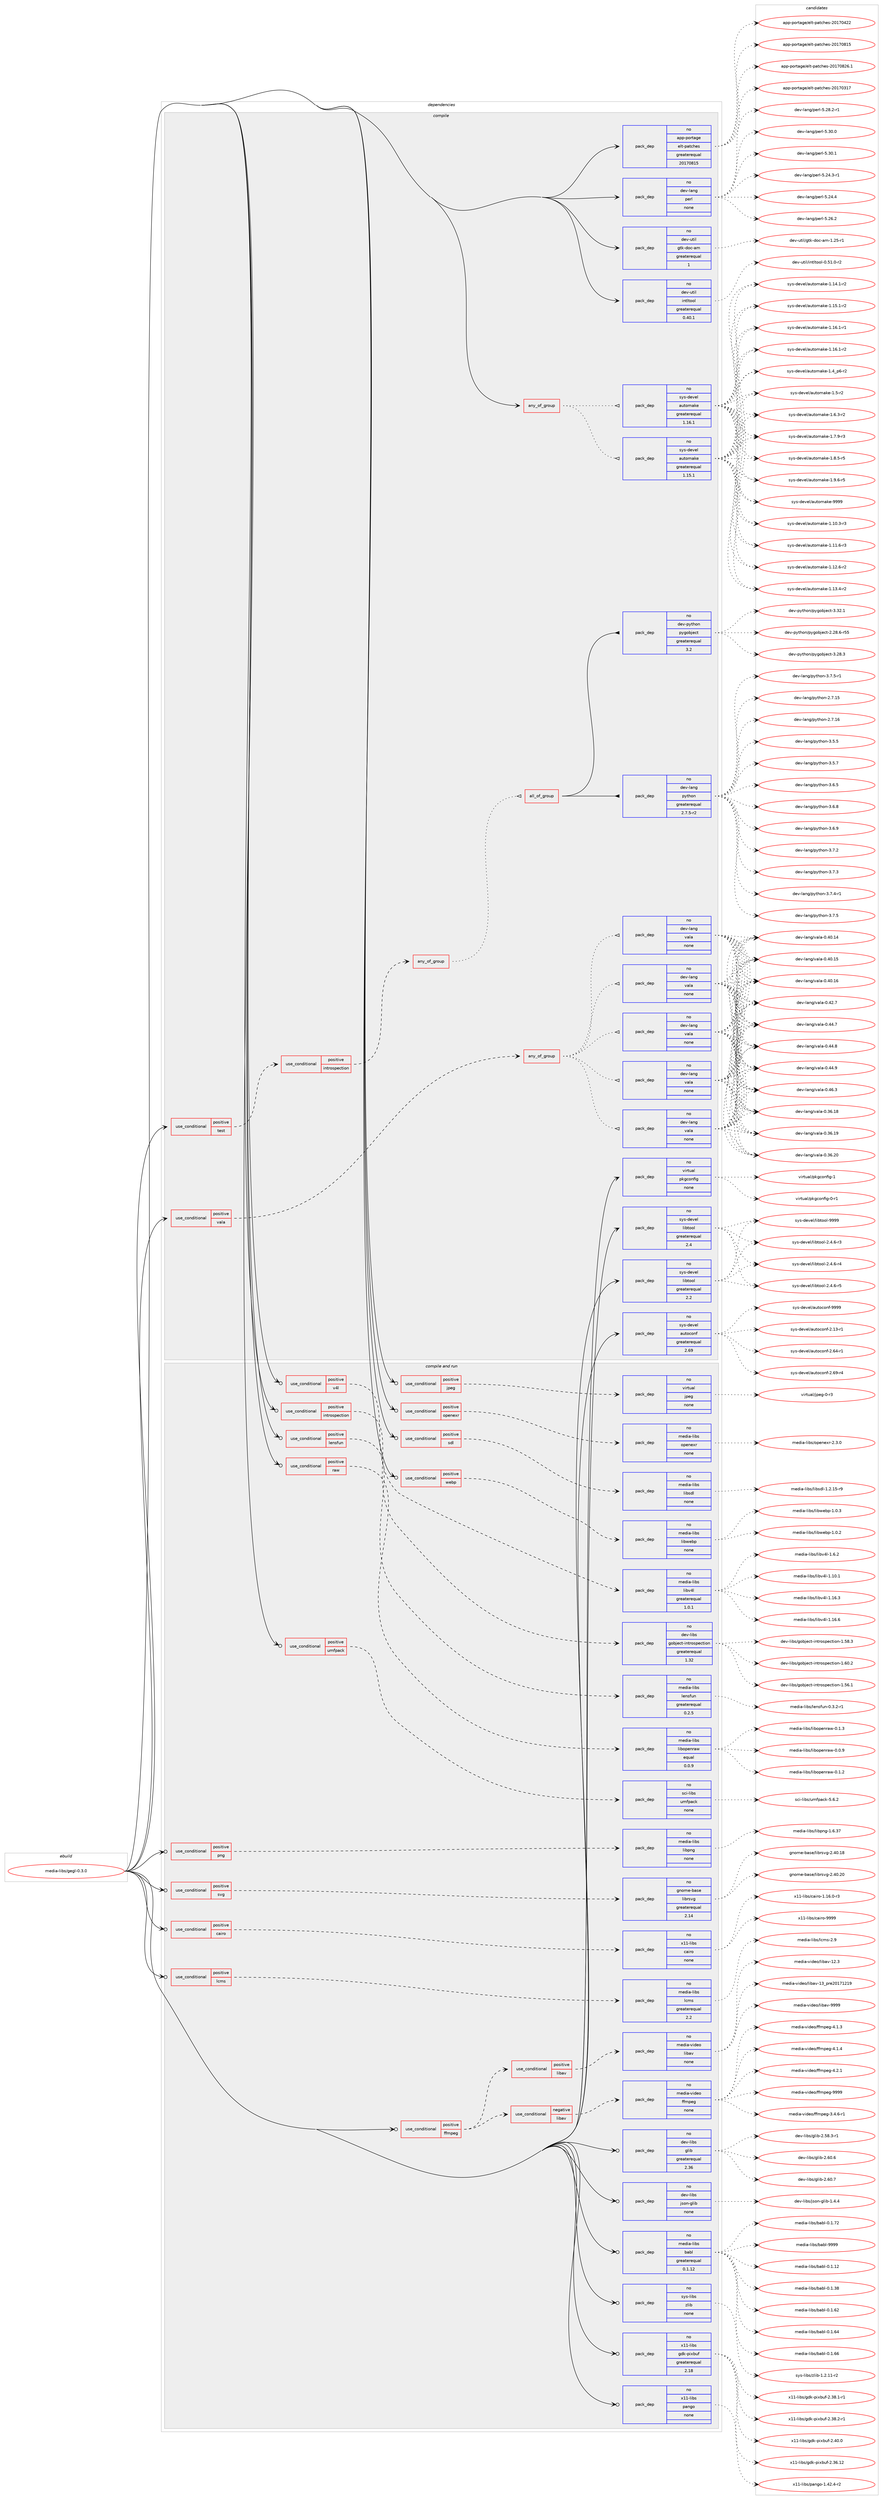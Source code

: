 digraph prolog {

# *************
# Graph options
# *************

newrank=true;
concentrate=true;
compound=true;
graph [rankdir=LR,fontname=Helvetica,fontsize=10,ranksep=1.5];#, ranksep=2.5, nodesep=0.2];
edge  [arrowhead=vee];
node  [fontname=Helvetica,fontsize=10];

# **********
# The ebuild
# **********

subgraph cluster_leftcol {
color=gray;
rank=same;
label=<<i>ebuild</i>>;
id [label="media-libs/gegl-0.3.0", color=red, width=4, href="../media-libs/gegl-0.3.0.svg"];
}

# ****************
# The dependencies
# ****************

subgraph cluster_midcol {
color=gray;
label=<<i>dependencies</i>>;
subgraph cluster_compile {
fillcolor="#eeeeee";
style=filled;
label=<<i>compile</i>>;
subgraph any13204 {
dependency785371 [label=<<TABLE BORDER="0" CELLBORDER="1" CELLSPACING="0" CELLPADDING="4"><TR><TD CELLPADDING="10">any_of_group</TD></TR></TABLE>>, shape=none, color=red];subgraph pack580785 {
dependency785372 [label=<<TABLE BORDER="0" CELLBORDER="1" CELLSPACING="0" CELLPADDING="4" WIDTH="220"><TR><TD ROWSPAN="6" CELLPADDING="30">pack_dep</TD></TR><TR><TD WIDTH="110">no</TD></TR><TR><TD>sys-devel</TD></TR><TR><TD>automake</TD></TR><TR><TD>greaterequal</TD></TR><TR><TD>1.16.1</TD></TR></TABLE>>, shape=none, color=blue];
}
dependency785371:e -> dependency785372:w [weight=20,style="dotted",arrowhead="oinv"];
subgraph pack580786 {
dependency785373 [label=<<TABLE BORDER="0" CELLBORDER="1" CELLSPACING="0" CELLPADDING="4" WIDTH="220"><TR><TD ROWSPAN="6" CELLPADDING="30">pack_dep</TD></TR><TR><TD WIDTH="110">no</TD></TR><TR><TD>sys-devel</TD></TR><TR><TD>automake</TD></TR><TR><TD>greaterequal</TD></TR><TR><TD>1.15.1</TD></TR></TABLE>>, shape=none, color=blue];
}
dependency785371:e -> dependency785373:w [weight=20,style="dotted",arrowhead="oinv"];
}
id:e -> dependency785371:w [weight=20,style="solid",arrowhead="vee"];
subgraph cond190961 {
dependency785374 [label=<<TABLE BORDER="0" CELLBORDER="1" CELLSPACING="0" CELLPADDING="4"><TR><TD ROWSPAN="3" CELLPADDING="10">use_conditional</TD></TR><TR><TD>positive</TD></TR><TR><TD>test</TD></TR></TABLE>>, shape=none, color=red];
subgraph cond190962 {
dependency785375 [label=<<TABLE BORDER="0" CELLBORDER="1" CELLSPACING="0" CELLPADDING="4"><TR><TD ROWSPAN="3" CELLPADDING="10">use_conditional</TD></TR><TR><TD>positive</TD></TR><TR><TD>introspection</TD></TR></TABLE>>, shape=none, color=red];
subgraph any13205 {
dependency785376 [label=<<TABLE BORDER="0" CELLBORDER="1" CELLSPACING="0" CELLPADDING="4"><TR><TD CELLPADDING="10">any_of_group</TD></TR></TABLE>>, shape=none, color=red];subgraph all424 {
dependency785377 [label=<<TABLE BORDER="0" CELLBORDER="1" CELLSPACING="0" CELLPADDING="4"><TR><TD CELLPADDING="10">all_of_group</TD></TR></TABLE>>, shape=none, color=red];subgraph pack580787 {
dependency785378 [label=<<TABLE BORDER="0" CELLBORDER="1" CELLSPACING="0" CELLPADDING="4" WIDTH="220"><TR><TD ROWSPAN="6" CELLPADDING="30">pack_dep</TD></TR><TR><TD WIDTH="110">no</TD></TR><TR><TD>dev-lang</TD></TR><TR><TD>python</TD></TR><TR><TD>greaterequal</TD></TR><TR><TD>2.7.5-r2</TD></TR></TABLE>>, shape=none, color=blue];
}
dependency785377:e -> dependency785378:w [weight=20,style="solid",arrowhead="inv"];
subgraph pack580788 {
dependency785379 [label=<<TABLE BORDER="0" CELLBORDER="1" CELLSPACING="0" CELLPADDING="4" WIDTH="220"><TR><TD ROWSPAN="6" CELLPADDING="30">pack_dep</TD></TR><TR><TD WIDTH="110">no</TD></TR><TR><TD>dev-python</TD></TR><TR><TD>pygobject</TD></TR><TR><TD>greaterequal</TD></TR><TR><TD>3.2</TD></TR></TABLE>>, shape=none, color=blue];
}
dependency785377:e -> dependency785379:w [weight=20,style="solid",arrowhead="inv"];
}
dependency785376:e -> dependency785377:w [weight=20,style="dotted",arrowhead="oinv"];
}
dependency785375:e -> dependency785376:w [weight=20,style="dashed",arrowhead="vee"];
}
dependency785374:e -> dependency785375:w [weight=20,style="dashed",arrowhead="vee"];
}
id:e -> dependency785374:w [weight=20,style="solid",arrowhead="vee"];
subgraph cond190963 {
dependency785380 [label=<<TABLE BORDER="0" CELLBORDER="1" CELLSPACING="0" CELLPADDING="4"><TR><TD ROWSPAN="3" CELLPADDING="10">use_conditional</TD></TR><TR><TD>positive</TD></TR><TR><TD>vala</TD></TR></TABLE>>, shape=none, color=red];
subgraph any13206 {
dependency785381 [label=<<TABLE BORDER="0" CELLBORDER="1" CELLSPACING="0" CELLPADDING="4"><TR><TD CELLPADDING="10">any_of_group</TD></TR></TABLE>>, shape=none, color=red];subgraph pack580789 {
dependency785382 [label=<<TABLE BORDER="0" CELLBORDER="1" CELLSPACING="0" CELLPADDING="4" WIDTH="220"><TR><TD ROWSPAN="6" CELLPADDING="30">pack_dep</TD></TR><TR><TD WIDTH="110">no</TD></TR><TR><TD>dev-lang</TD></TR><TR><TD>vala</TD></TR><TR><TD>none</TD></TR><TR><TD></TD></TR></TABLE>>, shape=none, color=blue];
}
dependency785381:e -> dependency785382:w [weight=20,style="dotted",arrowhead="oinv"];
subgraph pack580790 {
dependency785383 [label=<<TABLE BORDER="0" CELLBORDER="1" CELLSPACING="0" CELLPADDING="4" WIDTH="220"><TR><TD ROWSPAN="6" CELLPADDING="30">pack_dep</TD></TR><TR><TD WIDTH="110">no</TD></TR><TR><TD>dev-lang</TD></TR><TR><TD>vala</TD></TR><TR><TD>none</TD></TR><TR><TD></TD></TR></TABLE>>, shape=none, color=blue];
}
dependency785381:e -> dependency785383:w [weight=20,style="dotted",arrowhead="oinv"];
subgraph pack580791 {
dependency785384 [label=<<TABLE BORDER="0" CELLBORDER="1" CELLSPACING="0" CELLPADDING="4" WIDTH="220"><TR><TD ROWSPAN="6" CELLPADDING="30">pack_dep</TD></TR><TR><TD WIDTH="110">no</TD></TR><TR><TD>dev-lang</TD></TR><TR><TD>vala</TD></TR><TR><TD>none</TD></TR><TR><TD></TD></TR></TABLE>>, shape=none, color=blue];
}
dependency785381:e -> dependency785384:w [weight=20,style="dotted",arrowhead="oinv"];
subgraph pack580792 {
dependency785385 [label=<<TABLE BORDER="0" CELLBORDER="1" CELLSPACING="0" CELLPADDING="4" WIDTH="220"><TR><TD ROWSPAN="6" CELLPADDING="30">pack_dep</TD></TR><TR><TD WIDTH="110">no</TD></TR><TR><TD>dev-lang</TD></TR><TR><TD>vala</TD></TR><TR><TD>none</TD></TR><TR><TD></TD></TR></TABLE>>, shape=none, color=blue];
}
dependency785381:e -> dependency785385:w [weight=20,style="dotted",arrowhead="oinv"];
subgraph pack580793 {
dependency785386 [label=<<TABLE BORDER="0" CELLBORDER="1" CELLSPACING="0" CELLPADDING="4" WIDTH="220"><TR><TD ROWSPAN="6" CELLPADDING="30">pack_dep</TD></TR><TR><TD WIDTH="110">no</TD></TR><TR><TD>dev-lang</TD></TR><TR><TD>vala</TD></TR><TR><TD>none</TD></TR><TR><TD></TD></TR></TABLE>>, shape=none, color=blue];
}
dependency785381:e -> dependency785386:w [weight=20,style="dotted",arrowhead="oinv"];
}
dependency785380:e -> dependency785381:w [weight=20,style="dashed",arrowhead="vee"];
}
id:e -> dependency785380:w [weight=20,style="solid",arrowhead="vee"];
subgraph pack580794 {
dependency785387 [label=<<TABLE BORDER="0" CELLBORDER="1" CELLSPACING="0" CELLPADDING="4" WIDTH="220"><TR><TD ROWSPAN="6" CELLPADDING="30">pack_dep</TD></TR><TR><TD WIDTH="110">no</TD></TR><TR><TD>app-portage</TD></TR><TR><TD>elt-patches</TD></TR><TR><TD>greaterequal</TD></TR><TR><TD>20170815</TD></TR></TABLE>>, shape=none, color=blue];
}
id:e -> dependency785387:w [weight=20,style="solid",arrowhead="vee"];
subgraph pack580795 {
dependency785388 [label=<<TABLE BORDER="0" CELLBORDER="1" CELLSPACING="0" CELLPADDING="4" WIDTH="220"><TR><TD ROWSPAN="6" CELLPADDING="30">pack_dep</TD></TR><TR><TD WIDTH="110">no</TD></TR><TR><TD>dev-lang</TD></TR><TR><TD>perl</TD></TR><TR><TD>none</TD></TR><TR><TD></TD></TR></TABLE>>, shape=none, color=blue];
}
id:e -> dependency785388:w [weight=20,style="solid",arrowhead="vee"];
subgraph pack580796 {
dependency785389 [label=<<TABLE BORDER="0" CELLBORDER="1" CELLSPACING="0" CELLPADDING="4" WIDTH="220"><TR><TD ROWSPAN="6" CELLPADDING="30">pack_dep</TD></TR><TR><TD WIDTH="110">no</TD></TR><TR><TD>dev-util</TD></TR><TR><TD>gtk-doc-am</TD></TR><TR><TD>greaterequal</TD></TR><TR><TD>1</TD></TR></TABLE>>, shape=none, color=blue];
}
id:e -> dependency785389:w [weight=20,style="solid",arrowhead="vee"];
subgraph pack580797 {
dependency785390 [label=<<TABLE BORDER="0" CELLBORDER="1" CELLSPACING="0" CELLPADDING="4" WIDTH="220"><TR><TD ROWSPAN="6" CELLPADDING="30">pack_dep</TD></TR><TR><TD WIDTH="110">no</TD></TR><TR><TD>dev-util</TD></TR><TR><TD>intltool</TD></TR><TR><TD>greaterequal</TD></TR><TR><TD>0.40.1</TD></TR></TABLE>>, shape=none, color=blue];
}
id:e -> dependency785390:w [weight=20,style="solid",arrowhead="vee"];
subgraph pack580798 {
dependency785391 [label=<<TABLE BORDER="0" CELLBORDER="1" CELLSPACING="0" CELLPADDING="4" WIDTH="220"><TR><TD ROWSPAN="6" CELLPADDING="30">pack_dep</TD></TR><TR><TD WIDTH="110">no</TD></TR><TR><TD>sys-devel</TD></TR><TR><TD>autoconf</TD></TR><TR><TD>greaterequal</TD></TR><TR><TD>2.69</TD></TR></TABLE>>, shape=none, color=blue];
}
id:e -> dependency785391:w [weight=20,style="solid",arrowhead="vee"];
subgraph pack580799 {
dependency785392 [label=<<TABLE BORDER="0" CELLBORDER="1" CELLSPACING="0" CELLPADDING="4" WIDTH="220"><TR><TD ROWSPAN="6" CELLPADDING="30">pack_dep</TD></TR><TR><TD WIDTH="110">no</TD></TR><TR><TD>sys-devel</TD></TR><TR><TD>libtool</TD></TR><TR><TD>greaterequal</TD></TR><TR><TD>2.2</TD></TR></TABLE>>, shape=none, color=blue];
}
id:e -> dependency785392:w [weight=20,style="solid",arrowhead="vee"];
subgraph pack580800 {
dependency785393 [label=<<TABLE BORDER="0" CELLBORDER="1" CELLSPACING="0" CELLPADDING="4" WIDTH="220"><TR><TD ROWSPAN="6" CELLPADDING="30">pack_dep</TD></TR><TR><TD WIDTH="110">no</TD></TR><TR><TD>sys-devel</TD></TR><TR><TD>libtool</TD></TR><TR><TD>greaterequal</TD></TR><TR><TD>2.4</TD></TR></TABLE>>, shape=none, color=blue];
}
id:e -> dependency785393:w [weight=20,style="solid",arrowhead="vee"];
subgraph pack580801 {
dependency785394 [label=<<TABLE BORDER="0" CELLBORDER="1" CELLSPACING="0" CELLPADDING="4" WIDTH="220"><TR><TD ROWSPAN="6" CELLPADDING="30">pack_dep</TD></TR><TR><TD WIDTH="110">no</TD></TR><TR><TD>virtual</TD></TR><TR><TD>pkgconfig</TD></TR><TR><TD>none</TD></TR><TR><TD></TD></TR></TABLE>>, shape=none, color=blue];
}
id:e -> dependency785394:w [weight=20,style="solid",arrowhead="vee"];
}
subgraph cluster_compileandrun {
fillcolor="#eeeeee";
style=filled;
label=<<i>compile and run</i>>;
subgraph cond190964 {
dependency785395 [label=<<TABLE BORDER="0" CELLBORDER="1" CELLSPACING="0" CELLPADDING="4"><TR><TD ROWSPAN="3" CELLPADDING="10">use_conditional</TD></TR><TR><TD>positive</TD></TR><TR><TD>cairo</TD></TR></TABLE>>, shape=none, color=red];
subgraph pack580802 {
dependency785396 [label=<<TABLE BORDER="0" CELLBORDER="1" CELLSPACING="0" CELLPADDING="4" WIDTH="220"><TR><TD ROWSPAN="6" CELLPADDING="30">pack_dep</TD></TR><TR><TD WIDTH="110">no</TD></TR><TR><TD>x11-libs</TD></TR><TR><TD>cairo</TD></TR><TR><TD>none</TD></TR><TR><TD></TD></TR></TABLE>>, shape=none, color=blue];
}
dependency785395:e -> dependency785396:w [weight=20,style="dashed",arrowhead="vee"];
}
id:e -> dependency785395:w [weight=20,style="solid",arrowhead="odotvee"];
subgraph cond190965 {
dependency785397 [label=<<TABLE BORDER="0" CELLBORDER="1" CELLSPACING="0" CELLPADDING="4"><TR><TD ROWSPAN="3" CELLPADDING="10">use_conditional</TD></TR><TR><TD>positive</TD></TR><TR><TD>ffmpeg</TD></TR></TABLE>>, shape=none, color=red];
subgraph cond190966 {
dependency785398 [label=<<TABLE BORDER="0" CELLBORDER="1" CELLSPACING="0" CELLPADDING="4"><TR><TD ROWSPAN="3" CELLPADDING="10">use_conditional</TD></TR><TR><TD>positive</TD></TR><TR><TD>libav</TD></TR></TABLE>>, shape=none, color=red];
subgraph pack580803 {
dependency785399 [label=<<TABLE BORDER="0" CELLBORDER="1" CELLSPACING="0" CELLPADDING="4" WIDTH="220"><TR><TD ROWSPAN="6" CELLPADDING="30">pack_dep</TD></TR><TR><TD WIDTH="110">no</TD></TR><TR><TD>media-video</TD></TR><TR><TD>libav</TD></TR><TR><TD>none</TD></TR><TR><TD></TD></TR></TABLE>>, shape=none, color=blue];
}
dependency785398:e -> dependency785399:w [weight=20,style="dashed",arrowhead="vee"];
}
dependency785397:e -> dependency785398:w [weight=20,style="dashed",arrowhead="vee"];
subgraph cond190967 {
dependency785400 [label=<<TABLE BORDER="0" CELLBORDER="1" CELLSPACING="0" CELLPADDING="4"><TR><TD ROWSPAN="3" CELLPADDING="10">use_conditional</TD></TR><TR><TD>negative</TD></TR><TR><TD>libav</TD></TR></TABLE>>, shape=none, color=red];
subgraph pack580804 {
dependency785401 [label=<<TABLE BORDER="0" CELLBORDER="1" CELLSPACING="0" CELLPADDING="4" WIDTH="220"><TR><TD ROWSPAN="6" CELLPADDING="30">pack_dep</TD></TR><TR><TD WIDTH="110">no</TD></TR><TR><TD>media-video</TD></TR><TR><TD>ffmpeg</TD></TR><TR><TD>none</TD></TR><TR><TD></TD></TR></TABLE>>, shape=none, color=blue];
}
dependency785400:e -> dependency785401:w [weight=20,style="dashed",arrowhead="vee"];
}
dependency785397:e -> dependency785400:w [weight=20,style="dashed",arrowhead="vee"];
}
id:e -> dependency785397:w [weight=20,style="solid",arrowhead="odotvee"];
subgraph cond190968 {
dependency785402 [label=<<TABLE BORDER="0" CELLBORDER="1" CELLSPACING="0" CELLPADDING="4"><TR><TD ROWSPAN="3" CELLPADDING="10">use_conditional</TD></TR><TR><TD>positive</TD></TR><TR><TD>introspection</TD></TR></TABLE>>, shape=none, color=red];
subgraph pack580805 {
dependency785403 [label=<<TABLE BORDER="0" CELLBORDER="1" CELLSPACING="0" CELLPADDING="4" WIDTH="220"><TR><TD ROWSPAN="6" CELLPADDING="30">pack_dep</TD></TR><TR><TD WIDTH="110">no</TD></TR><TR><TD>dev-libs</TD></TR><TR><TD>gobject-introspection</TD></TR><TR><TD>greaterequal</TD></TR><TR><TD>1.32</TD></TR></TABLE>>, shape=none, color=blue];
}
dependency785402:e -> dependency785403:w [weight=20,style="dashed",arrowhead="vee"];
}
id:e -> dependency785402:w [weight=20,style="solid",arrowhead="odotvee"];
subgraph cond190969 {
dependency785404 [label=<<TABLE BORDER="0" CELLBORDER="1" CELLSPACING="0" CELLPADDING="4"><TR><TD ROWSPAN="3" CELLPADDING="10">use_conditional</TD></TR><TR><TD>positive</TD></TR><TR><TD>jpeg</TD></TR></TABLE>>, shape=none, color=red];
subgraph pack580806 {
dependency785405 [label=<<TABLE BORDER="0" CELLBORDER="1" CELLSPACING="0" CELLPADDING="4" WIDTH="220"><TR><TD ROWSPAN="6" CELLPADDING="30">pack_dep</TD></TR><TR><TD WIDTH="110">no</TD></TR><TR><TD>virtual</TD></TR><TR><TD>jpeg</TD></TR><TR><TD>none</TD></TR><TR><TD></TD></TR></TABLE>>, shape=none, color=blue];
}
dependency785404:e -> dependency785405:w [weight=20,style="dashed",arrowhead="vee"];
}
id:e -> dependency785404:w [weight=20,style="solid",arrowhead="odotvee"];
subgraph cond190970 {
dependency785406 [label=<<TABLE BORDER="0" CELLBORDER="1" CELLSPACING="0" CELLPADDING="4"><TR><TD ROWSPAN="3" CELLPADDING="10">use_conditional</TD></TR><TR><TD>positive</TD></TR><TR><TD>lcms</TD></TR></TABLE>>, shape=none, color=red];
subgraph pack580807 {
dependency785407 [label=<<TABLE BORDER="0" CELLBORDER="1" CELLSPACING="0" CELLPADDING="4" WIDTH="220"><TR><TD ROWSPAN="6" CELLPADDING="30">pack_dep</TD></TR><TR><TD WIDTH="110">no</TD></TR><TR><TD>media-libs</TD></TR><TR><TD>lcms</TD></TR><TR><TD>greaterequal</TD></TR><TR><TD>2.2</TD></TR></TABLE>>, shape=none, color=blue];
}
dependency785406:e -> dependency785407:w [weight=20,style="dashed",arrowhead="vee"];
}
id:e -> dependency785406:w [weight=20,style="solid",arrowhead="odotvee"];
subgraph cond190971 {
dependency785408 [label=<<TABLE BORDER="0" CELLBORDER="1" CELLSPACING="0" CELLPADDING="4"><TR><TD ROWSPAN="3" CELLPADDING="10">use_conditional</TD></TR><TR><TD>positive</TD></TR><TR><TD>lensfun</TD></TR></TABLE>>, shape=none, color=red];
subgraph pack580808 {
dependency785409 [label=<<TABLE BORDER="0" CELLBORDER="1" CELLSPACING="0" CELLPADDING="4" WIDTH="220"><TR><TD ROWSPAN="6" CELLPADDING="30">pack_dep</TD></TR><TR><TD WIDTH="110">no</TD></TR><TR><TD>media-libs</TD></TR><TR><TD>lensfun</TD></TR><TR><TD>greaterequal</TD></TR><TR><TD>0.2.5</TD></TR></TABLE>>, shape=none, color=blue];
}
dependency785408:e -> dependency785409:w [weight=20,style="dashed",arrowhead="vee"];
}
id:e -> dependency785408:w [weight=20,style="solid",arrowhead="odotvee"];
subgraph cond190972 {
dependency785410 [label=<<TABLE BORDER="0" CELLBORDER="1" CELLSPACING="0" CELLPADDING="4"><TR><TD ROWSPAN="3" CELLPADDING="10">use_conditional</TD></TR><TR><TD>positive</TD></TR><TR><TD>openexr</TD></TR></TABLE>>, shape=none, color=red];
subgraph pack580809 {
dependency785411 [label=<<TABLE BORDER="0" CELLBORDER="1" CELLSPACING="0" CELLPADDING="4" WIDTH="220"><TR><TD ROWSPAN="6" CELLPADDING="30">pack_dep</TD></TR><TR><TD WIDTH="110">no</TD></TR><TR><TD>media-libs</TD></TR><TR><TD>openexr</TD></TR><TR><TD>none</TD></TR><TR><TD></TD></TR></TABLE>>, shape=none, color=blue];
}
dependency785410:e -> dependency785411:w [weight=20,style="dashed",arrowhead="vee"];
}
id:e -> dependency785410:w [weight=20,style="solid",arrowhead="odotvee"];
subgraph cond190973 {
dependency785412 [label=<<TABLE BORDER="0" CELLBORDER="1" CELLSPACING="0" CELLPADDING="4"><TR><TD ROWSPAN="3" CELLPADDING="10">use_conditional</TD></TR><TR><TD>positive</TD></TR><TR><TD>png</TD></TR></TABLE>>, shape=none, color=red];
subgraph pack580810 {
dependency785413 [label=<<TABLE BORDER="0" CELLBORDER="1" CELLSPACING="0" CELLPADDING="4" WIDTH="220"><TR><TD ROWSPAN="6" CELLPADDING="30">pack_dep</TD></TR><TR><TD WIDTH="110">no</TD></TR><TR><TD>media-libs</TD></TR><TR><TD>libpng</TD></TR><TR><TD>none</TD></TR><TR><TD></TD></TR></TABLE>>, shape=none, color=blue];
}
dependency785412:e -> dependency785413:w [weight=20,style="dashed",arrowhead="vee"];
}
id:e -> dependency785412:w [weight=20,style="solid",arrowhead="odotvee"];
subgraph cond190974 {
dependency785414 [label=<<TABLE BORDER="0" CELLBORDER="1" CELLSPACING="0" CELLPADDING="4"><TR><TD ROWSPAN="3" CELLPADDING="10">use_conditional</TD></TR><TR><TD>positive</TD></TR><TR><TD>raw</TD></TR></TABLE>>, shape=none, color=red];
subgraph pack580811 {
dependency785415 [label=<<TABLE BORDER="0" CELLBORDER="1" CELLSPACING="0" CELLPADDING="4" WIDTH="220"><TR><TD ROWSPAN="6" CELLPADDING="30">pack_dep</TD></TR><TR><TD WIDTH="110">no</TD></TR><TR><TD>media-libs</TD></TR><TR><TD>libopenraw</TD></TR><TR><TD>equal</TD></TR><TR><TD>0.0.9</TD></TR></TABLE>>, shape=none, color=blue];
}
dependency785414:e -> dependency785415:w [weight=20,style="dashed",arrowhead="vee"];
}
id:e -> dependency785414:w [weight=20,style="solid",arrowhead="odotvee"];
subgraph cond190975 {
dependency785416 [label=<<TABLE BORDER="0" CELLBORDER="1" CELLSPACING="0" CELLPADDING="4"><TR><TD ROWSPAN="3" CELLPADDING="10">use_conditional</TD></TR><TR><TD>positive</TD></TR><TR><TD>sdl</TD></TR></TABLE>>, shape=none, color=red];
subgraph pack580812 {
dependency785417 [label=<<TABLE BORDER="0" CELLBORDER="1" CELLSPACING="0" CELLPADDING="4" WIDTH="220"><TR><TD ROWSPAN="6" CELLPADDING="30">pack_dep</TD></TR><TR><TD WIDTH="110">no</TD></TR><TR><TD>media-libs</TD></TR><TR><TD>libsdl</TD></TR><TR><TD>none</TD></TR><TR><TD></TD></TR></TABLE>>, shape=none, color=blue];
}
dependency785416:e -> dependency785417:w [weight=20,style="dashed",arrowhead="vee"];
}
id:e -> dependency785416:w [weight=20,style="solid",arrowhead="odotvee"];
subgraph cond190976 {
dependency785418 [label=<<TABLE BORDER="0" CELLBORDER="1" CELLSPACING="0" CELLPADDING="4"><TR><TD ROWSPAN="3" CELLPADDING="10">use_conditional</TD></TR><TR><TD>positive</TD></TR><TR><TD>svg</TD></TR></TABLE>>, shape=none, color=red];
subgraph pack580813 {
dependency785419 [label=<<TABLE BORDER="0" CELLBORDER="1" CELLSPACING="0" CELLPADDING="4" WIDTH="220"><TR><TD ROWSPAN="6" CELLPADDING="30">pack_dep</TD></TR><TR><TD WIDTH="110">no</TD></TR><TR><TD>gnome-base</TD></TR><TR><TD>librsvg</TD></TR><TR><TD>greaterequal</TD></TR><TR><TD>2.14</TD></TR></TABLE>>, shape=none, color=blue];
}
dependency785418:e -> dependency785419:w [weight=20,style="dashed",arrowhead="vee"];
}
id:e -> dependency785418:w [weight=20,style="solid",arrowhead="odotvee"];
subgraph cond190977 {
dependency785420 [label=<<TABLE BORDER="0" CELLBORDER="1" CELLSPACING="0" CELLPADDING="4"><TR><TD ROWSPAN="3" CELLPADDING="10">use_conditional</TD></TR><TR><TD>positive</TD></TR><TR><TD>umfpack</TD></TR></TABLE>>, shape=none, color=red];
subgraph pack580814 {
dependency785421 [label=<<TABLE BORDER="0" CELLBORDER="1" CELLSPACING="0" CELLPADDING="4" WIDTH="220"><TR><TD ROWSPAN="6" CELLPADDING="30">pack_dep</TD></TR><TR><TD WIDTH="110">no</TD></TR><TR><TD>sci-libs</TD></TR><TR><TD>umfpack</TD></TR><TR><TD>none</TD></TR><TR><TD></TD></TR></TABLE>>, shape=none, color=blue];
}
dependency785420:e -> dependency785421:w [weight=20,style="dashed",arrowhead="vee"];
}
id:e -> dependency785420:w [weight=20,style="solid",arrowhead="odotvee"];
subgraph cond190978 {
dependency785422 [label=<<TABLE BORDER="0" CELLBORDER="1" CELLSPACING="0" CELLPADDING="4"><TR><TD ROWSPAN="3" CELLPADDING="10">use_conditional</TD></TR><TR><TD>positive</TD></TR><TR><TD>v4l</TD></TR></TABLE>>, shape=none, color=red];
subgraph pack580815 {
dependency785423 [label=<<TABLE BORDER="0" CELLBORDER="1" CELLSPACING="0" CELLPADDING="4" WIDTH="220"><TR><TD ROWSPAN="6" CELLPADDING="30">pack_dep</TD></TR><TR><TD WIDTH="110">no</TD></TR><TR><TD>media-libs</TD></TR><TR><TD>libv4l</TD></TR><TR><TD>greaterequal</TD></TR><TR><TD>1.0.1</TD></TR></TABLE>>, shape=none, color=blue];
}
dependency785422:e -> dependency785423:w [weight=20,style="dashed",arrowhead="vee"];
}
id:e -> dependency785422:w [weight=20,style="solid",arrowhead="odotvee"];
subgraph cond190979 {
dependency785424 [label=<<TABLE BORDER="0" CELLBORDER="1" CELLSPACING="0" CELLPADDING="4"><TR><TD ROWSPAN="3" CELLPADDING="10">use_conditional</TD></TR><TR><TD>positive</TD></TR><TR><TD>webp</TD></TR></TABLE>>, shape=none, color=red];
subgraph pack580816 {
dependency785425 [label=<<TABLE BORDER="0" CELLBORDER="1" CELLSPACING="0" CELLPADDING="4" WIDTH="220"><TR><TD ROWSPAN="6" CELLPADDING="30">pack_dep</TD></TR><TR><TD WIDTH="110">no</TD></TR><TR><TD>media-libs</TD></TR><TR><TD>libwebp</TD></TR><TR><TD>none</TD></TR><TR><TD></TD></TR></TABLE>>, shape=none, color=blue];
}
dependency785424:e -> dependency785425:w [weight=20,style="dashed",arrowhead="vee"];
}
id:e -> dependency785424:w [weight=20,style="solid",arrowhead="odotvee"];
subgraph pack580817 {
dependency785426 [label=<<TABLE BORDER="0" CELLBORDER="1" CELLSPACING="0" CELLPADDING="4" WIDTH="220"><TR><TD ROWSPAN="6" CELLPADDING="30">pack_dep</TD></TR><TR><TD WIDTH="110">no</TD></TR><TR><TD>dev-libs</TD></TR><TR><TD>glib</TD></TR><TR><TD>greaterequal</TD></TR><TR><TD>2.36</TD></TR></TABLE>>, shape=none, color=blue];
}
id:e -> dependency785426:w [weight=20,style="solid",arrowhead="odotvee"];
subgraph pack580818 {
dependency785427 [label=<<TABLE BORDER="0" CELLBORDER="1" CELLSPACING="0" CELLPADDING="4" WIDTH="220"><TR><TD ROWSPAN="6" CELLPADDING="30">pack_dep</TD></TR><TR><TD WIDTH="110">no</TD></TR><TR><TD>dev-libs</TD></TR><TR><TD>json-glib</TD></TR><TR><TD>none</TD></TR><TR><TD></TD></TR></TABLE>>, shape=none, color=blue];
}
id:e -> dependency785427:w [weight=20,style="solid",arrowhead="odotvee"];
subgraph pack580819 {
dependency785428 [label=<<TABLE BORDER="0" CELLBORDER="1" CELLSPACING="0" CELLPADDING="4" WIDTH="220"><TR><TD ROWSPAN="6" CELLPADDING="30">pack_dep</TD></TR><TR><TD WIDTH="110">no</TD></TR><TR><TD>media-libs</TD></TR><TR><TD>babl</TD></TR><TR><TD>greaterequal</TD></TR><TR><TD>0.1.12</TD></TR></TABLE>>, shape=none, color=blue];
}
id:e -> dependency785428:w [weight=20,style="solid",arrowhead="odotvee"];
subgraph pack580820 {
dependency785429 [label=<<TABLE BORDER="0" CELLBORDER="1" CELLSPACING="0" CELLPADDING="4" WIDTH="220"><TR><TD ROWSPAN="6" CELLPADDING="30">pack_dep</TD></TR><TR><TD WIDTH="110">no</TD></TR><TR><TD>sys-libs</TD></TR><TR><TD>zlib</TD></TR><TR><TD>none</TD></TR><TR><TD></TD></TR></TABLE>>, shape=none, color=blue];
}
id:e -> dependency785429:w [weight=20,style="solid",arrowhead="odotvee"];
subgraph pack580821 {
dependency785430 [label=<<TABLE BORDER="0" CELLBORDER="1" CELLSPACING="0" CELLPADDING="4" WIDTH="220"><TR><TD ROWSPAN="6" CELLPADDING="30">pack_dep</TD></TR><TR><TD WIDTH="110">no</TD></TR><TR><TD>x11-libs</TD></TR><TR><TD>gdk-pixbuf</TD></TR><TR><TD>greaterequal</TD></TR><TR><TD>2.18</TD></TR></TABLE>>, shape=none, color=blue];
}
id:e -> dependency785430:w [weight=20,style="solid",arrowhead="odotvee"];
subgraph pack580822 {
dependency785431 [label=<<TABLE BORDER="0" CELLBORDER="1" CELLSPACING="0" CELLPADDING="4" WIDTH="220"><TR><TD ROWSPAN="6" CELLPADDING="30">pack_dep</TD></TR><TR><TD WIDTH="110">no</TD></TR><TR><TD>x11-libs</TD></TR><TR><TD>pango</TD></TR><TR><TD>none</TD></TR><TR><TD></TD></TR></TABLE>>, shape=none, color=blue];
}
id:e -> dependency785431:w [weight=20,style="solid",arrowhead="odotvee"];
}
subgraph cluster_run {
fillcolor="#eeeeee";
style=filled;
label=<<i>run</i>>;
}
}

# **************
# The candidates
# **************

subgraph cluster_choices {
rank=same;
color=gray;
label=<<i>candidates</i>>;

subgraph choice580785 {
color=black;
nodesep=1;
choice11512111545100101118101108479711711611110997107101454946494846514511451 [label="sys-devel/automake-1.10.3-r3", color=red, width=4,href="../sys-devel/automake-1.10.3-r3.svg"];
choice11512111545100101118101108479711711611110997107101454946494946544511451 [label="sys-devel/automake-1.11.6-r3", color=red, width=4,href="../sys-devel/automake-1.11.6-r3.svg"];
choice11512111545100101118101108479711711611110997107101454946495046544511450 [label="sys-devel/automake-1.12.6-r2", color=red, width=4,href="../sys-devel/automake-1.12.6-r2.svg"];
choice11512111545100101118101108479711711611110997107101454946495146524511450 [label="sys-devel/automake-1.13.4-r2", color=red, width=4,href="../sys-devel/automake-1.13.4-r2.svg"];
choice11512111545100101118101108479711711611110997107101454946495246494511450 [label="sys-devel/automake-1.14.1-r2", color=red, width=4,href="../sys-devel/automake-1.14.1-r2.svg"];
choice11512111545100101118101108479711711611110997107101454946495346494511450 [label="sys-devel/automake-1.15.1-r2", color=red, width=4,href="../sys-devel/automake-1.15.1-r2.svg"];
choice11512111545100101118101108479711711611110997107101454946495446494511449 [label="sys-devel/automake-1.16.1-r1", color=red, width=4,href="../sys-devel/automake-1.16.1-r1.svg"];
choice11512111545100101118101108479711711611110997107101454946495446494511450 [label="sys-devel/automake-1.16.1-r2", color=red, width=4,href="../sys-devel/automake-1.16.1-r2.svg"];
choice115121115451001011181011084797117116111109971071014549465295112544511450 [label="sys-devel/automake-1.4_p6-r2", color=red, width=4,href="../sys-devel/automake-1.4_p6-r2.svg"];
choice11512111545100101118101108479711711611110997107101454946534511450 [label="sys-devel/automake-1.5-r2", color=red, width=4,href="../sys-devel/automake-1.5-r2.svg"];
choice115121115451001011181011084797117116111109971071014549465446514511450 [label="sys-devel/automake-1.6.3-r2", color=red, width=4,href="../sys-devel/automake-1.6.3-r2.svg"];
choice115121115451001011181011084797117116111109971071014549465546574511451 [label="sys-devel/automake-1.7.9-r3", color=red, width=4,href="../sys-devel/automake-1.7.9-r3.svg"];
choice115121115451001011181011084797117116111109971071014549465646534511453 [label="sys-devel/automake-1.8.5-r5", color=red, width=4,href="../sys-devel/automake-1.8.5-r5.svg"];
choice115121115451001011181011084797117116111109971071014549465746544511453 [label="sys-devel/automake-1.9.6-r5", color=red, width=4,href="../sys-devel/automake-1.9.6-r5.svg"];
choice115121115451001011181011084797117116111109971071014557575757 [label="sys-devel/automake-9999", color=red, width=4,href="../sys-devel/automake-9999.svg"];
dependency785372:e -> choice11512111545100101118101108479711711611110997107101454946494846514511451:w [style=dotted,weight="100"];
dependency785372:e -> choice11512111545100101118101108479711711611110997107101454946494946544511451:w [style=dotted,weight="100"];
dependency785372:e -> choice11512111545100101118101108479711711611110997107101454946495046544511450:w [style=dotted,weight="100"];
dependency785372:e -> choice11512111545100101118101108479711711611110997107101454946495146524511450:w [style=dotted,weight="100"];
dependency785372:e -> choice11512111545100101118101108479711711611110997107101454946495246494511450:w [style=dotted,weight="100"];
dependency785372:e -> choice11512111545100101118101108479711711611110997107101454946495346494511450:w [style=dotted,weight="100"];
dependency785372:e -> choice11512111545100101118101108479711711611110997107101454946495446494511449:w [style=dotted,weight="100"];
dependency785372:e -> choice11512111545100101118101108479711711611110997107101454946495446494511450:w [style=dotted,weight="100"];
dependency785372:e -> choice115121115451001011181011084797117116111109971071014549465295112544511450:w [style=dotted,weight="100"];
dependency785372:e -> choice11512111545100101118101108479711711611110997107101454946534511450:w [style=dotted,weight="100"];
dependency785372:e -> choice115121115451001011181011084797117116111109971071014549465446514511450:w [style=dotted,weight="100"];
dependency785372:e -> choice115121115451001011181011084797117116111109971071014549465546574511451:w [style=dotted,weight="100"];
dependency785372:e -> choice115121115451001011181011084797117116111109971071014549465646534511453:w [style=dotted,weight="100"];
dependency785372:e -> choice115121115451001011181011084797117116111109971071014549465746544511453:w [style=dotted,weight="100"];
dependency785372:e -> choice115121115451001011181011084797117116111109971071014557575757:w [style=dotted,weight="100"];
}
subgraph choice580786 {
color=black;
nodesep=1;
choice11512111545100101118101108479711711611110997107101454946494846514511451 [label="sys-devel/automake-1.10.3-r3", color=red, width=4,href="../sys-devel/automake-1.10.3-r3.svg"];
choice11512111545100101118101108479711711611110997107101454946494946544511451 [label="sys-devel/automake-1.11.6-r3", color=red, width=4,href="../sys-devel/automake-1.11.6-r3.svg"];
choice11512111545100101118101108479711711611110997107101454946495046544511450 [label="sys-devel/automake-1.12.6-r2", color=red, width=4,href="../sys-devel/automake-1.12.6-r2.svg"];
choice11512111545100101118101108479711711611110997107101454946495146524511450 [label="sys-devel/automake-1.13.4-r2", color=red, width=4,href="../sys-devel/automake-1.13.4-r2.svg"];
choice11512111545100101118101108479711711611110997107101454946495246494511450 [label="sys-devel/automake-1.14.1-r2", color=red, width=4,href="../sys-devel/automake-1.14.1-r2.svg"];
choice11512111545100101118101108479711711611110997107101454946495346494511450 [label="sys-devel/automake-1.15.1-r2", color=red, width=4,href="../sys-devel/automake-1.15.1-r2.svg"];
choice11512111545100101118101108479711711611110997107101454946495446494511449 [label="sys-devel/automake-1.16.1-r1", color=red, width=4,href="../sys-devel/automake-1.16.1-r1.svg"];
choice11512111545100101118101108479711711611110997107101454946495446494511450 [label="sys-devel/automake-1.16.1-r2", color=red, width=4,href="../sys-devel/automake-1.16.1-r2.svg"];
choice115121115451001011181011084797117116111109971071014549465295112544511450 [label="sys-devel/automake-1.4_p6-r2", color=red, width=4,href="../sys-devel/automake-1.4_p6-r2.svg"];
choice11512111545100101118101108479711711611110997107101454946534511450 [label="sys-devel/automake-1.5-r2", color=red, width=4,href="../sys-devel/automake-1.5-r2.svg"];
choice115121115451001011181011084797117116111109971071014549465446514511450 [label="sys-devel/automake-1.6.3-r2", color=red, width=4,href="../sys-devel/automake-1.6.3-r2.svg"];
choice115121115451001011181011084797117116111109971071014549465546574511451 [label="sys-devel/automake-1.7.9-r3", color=red, width=4,href="../sys-devel/automake-1.7.9-r3.svg"];
choice115121115451001011181011084797117116111109971071014549465646534511453 [label="sys-devel/automake-1.8.5-r5", color=red, width=4,href="../sys-devel/automake-1.8.5-r5.svg"];
choice115121115451001011181011084797117116111109971071014549465746544511453 [label="sys-devel/automake-1.9.6-r5", color=red, width=4,href="../sys-devel/automake-1.9.6-r5.svg"];
choice115121115451001011181011084797117116111109971071014557575757 [label="sys-devel/automake-9999", color=red, width=4,href="../sys-devel/automake-9999.svg"];
dependency785373:e -> choice11512111545100101118101108479711711611110997107101454946494846514511451:w [style=dotted,weight="100"];
dependency785373:e -> choice11512111545100101118101108479711711611110997107101454946494946544511451:w [style=dotted,weight="100"];
dependency785373:e -> choice11512111545100101118101108479711711611110997107101454946495046544511450:w [style=dotted,weight="100"];
dependency785373:e -> choice11512111545100101118101108479711711611110997107101454946495146524511450:w [style=dotted,weight="100"];
dependency785373:e -> choice11512111545100101118101108479711711611110997107101454946495246494511450:w [style=dotted,weight="100"];
dependency785373:e -> choice11512111545100101118101108479711711611110997107101454946495346494511450:w [style=dotted,weight="100"];
dependency785373:e -> choice11512111545100101118101108479711711611110997107101454946495446494511449:w [style=dotted,weight="100"];
dependency785373:e -> choice11512111545100101118101108479711711611110997107101454946495446494511450:w [style=dotted,weight="100"];
dependency785373:e -> choice115121115451001011181011084797117116111109971071014549465295112544511450:w [style=dotted,weight="100"];
dependency785373:e -> choice11512111545100101118101108479711711611110997107101454946534511450:w [style=dotted,weight="100"];
dependency785373:e -> choice115121115451001011181011084797117116111109971071014549465446514511450:w [style=dotted,weight="100"];
dependency785373:e -> choice115121115451001011181011084797117116111109971071014549465546574511451:w [style=dotted,weight="100"];
dependency785373:e -> choice115121115451001011181011084797117116111109971071014549465646534511453:w [style=dotted,weight="100"];
dependency785373:e -> choice115121115451001011181011084797117116111109971071014549465746544511453:w [style=dotted,weight="100"];
dependency785373:e -> choice115121115451001011181011084797117116111109971071014557575757:w [style=dotted,weight="100"];
}
subgraph choice580787 {
color=black;
nodesep=1;
choice10010111845108971101034711212111610411111045504655464953 [label="dev-lang/python-2.7.15", color=red, width=4,href="../dev-lang/python-2.7.15.svg"];
choice10010111845108971101034711212111610411111045504655464954 [label="dev-lang/python-2.7.16", color=red, width=4,href="../dev-lang/python-2.7.16.svg"];
choice100101118451089711010347112121116104111110455146534653 [label="dev-lang/python-3.5.5", color=red, width=4,href="../dev-lang/python-3.5.5.svg"];
choice100101118451089711010347112121116104111110455146534655 [label="dev-lang/python-3.5.7", color=red, width=4,href="../dev-lang/python-3.5.7.svg"];
choice100101118451089711010347112121116104111110455146544653 [label="dev-lang/python-3.6.5", color=red, width=4,href="../dev-lang/python-3.6.5.svg"];
choice100101118451089711010347112121116104111110455146544656 [label="dev-lang/python-3.6.8", color=red, width=4,href="../dev-lang/python-3.6.8.svg"];
choice100101118451089711010347112121116104111110455146544657 [label="dev-lang/python-3.6.9", color=red, width=4,href="../dev-lang/python-3.6.9.svg"];
choice100101118451089711010347112121116104111110455146554650 [label="dev-lang/python-3.7.2", color=red, width=4,href="../dev-lang/python-3.7.2.svg"];
choice100101118451089711010347112121116104111110455146554651 [label="dev-lang/python-3.7.3", color=red, width=4,href="../dev-lang/python-3.7.3.svg"];
choice1001011184510897110103471121211161041111104551465546524511449 [label="dev-lang/python-3.7.4-r1", color=red, width=4,href="../dev-lang/python-3.7.4-r1.svg"];
choice100101118451089711010347112121116104111110455146554653 [label="dev-lang/python-3.7.5", color=red, width=4,href="../dev-lang/python-3.7.5.svg"];
choice1001011184510897110103471121211161041111104551465546534511449 [label="dev-lang/python-3.7.5-r1", color=red, width=4,href="../dev-lang/python-3.7.5-r1.svg"];
dependency785378:e -> choice10010111845108971101034711212111610411111045504655464953:w [style=dotted,weight="100"];
dependency785378:e -> choice10010111845108971101034711212111610411111045504655464954:w [style=dotted,weight="100"];
dependency785378:e -> choice100101118451089711010347112121116104111110455146534653:w [style=dotted,weight="100"];
dependency785378:e -> choice100101118451089711010347112121116104111110455146534655:w [style=dotted,weight="100"];
dependency785378:e -> choice100101118451089711010347112121116104111110455146544653:w [style=dotted,weight="100"];
dependency785378:e -> choice100101118451089711010347112121116104111110455146544656:w [style=dotted,weight="100"];
dependency785378:e -> choice100101118451089711010347112121116104111110455146544657:w [style=dotted,weight="100"];
dependency785378:e -> choice100101118451089711010347112121116104111110455146554650:w [style=dotted,weight="100"];
dependency785378:e -> choice100101118451089711010347112121116104111110455146554651:w [style=dotted,weight="100"];
dependency785378:e -> choice1001011184510897110103471121211161041111104551465546524511449:w [style=dotted,weight="100"];
dependency785378:e -> choice100101118451089711010347112121116104111110455146554653:w [style=dotted,weight="100"];
dependency785378:e -> choice1001011184510897110103471121211161041111104551465546534511449:w [style=dotted,weight="100"];
}
subgraph choice580788 {
color=black;
nodesep=1;
choice1001011184511212111610411111047112121103111981061019911645504650564654451145353 [label="dev-python/pygobject-2.28.6-r55", color=red, width=4,href="../dev-python/pygobject-2.28.6-r55.svg"];
choice1001011184511212111610411111047112121103111981061019911645514650564651 [label="dev-python/pygobject-3.28.3", color=red, width=4,href="../dev-python/pygobject-3.28.3.svg"];
choice1001011184511212111610411111047112121103111981061019911645514651504649 [label="dev-python/pygobject-3.32.1", color=red, width=4,href="../dev-python/pygobject-3.32.1.svg"];
dependency785379:e -> choice1001011184511212111610411111047112121103111981061019911645504650564654451145353:w [style=dotted,weight="100"];
dependency785379:e -> choice1001011184511212111610411111047112121103111981061019911645514650564651:w [style=dotted,weight="100"];
dependency785379:e -> choice1001011184511212111610411111047112121103111981061019911645514651504649:w [style=dotted,weight="100"];
}
subgraph choice580789 {
color=black;
nodesep=1;
choice10010111845108971101034711897108974548465154464956 [label="dev-lang/vala-0.36.18", color=red, width=4,href="../dev-lang/vala-0.36.18.svg"];
choice10010111845108971101034711897108974548465154464957 [label="dev-lang/vala-0.36.19", color=red, width=4,href="../dev-lang/vala-0.36.19.svg"];
choice10010111845108971101034711897108974548465154465048 [label="dev-lang/vala-0.36.20", color=red, width=4,href="../dev-lang/vala-0.36.20.svg"];
choice10010111845108971101034711897108974548465248464952 [label="dev-lang/vala-0.40.14", color=red, width=4,href="../dev-lang/vala-0.40.14.svg"];
choice10010111845108971101034711897108974548465248464953 [label="dev-lang/vala-0.40.15", color=red, width=4,href="../dev-lang/vala-0.40.15.svg"];
choice10010111845108971101034711897108974548465248464954 [label="dev-lang/vala-0.40.16", color=red, width=4,href="../dev-lang/vala-0.40.16.svg"];
choice100101118451089711010347118971089745484652504655 [label="dev-lang/vala-0.42.7", color=red, width=4,href="../dev-lang/vala-0.42.7.svg"];
choice100101118451089711010347118971089745484652524655 [label="dev-lang/vala-0.44.7", color=red, width=4,href="../dev-lang/vala-0.44.7.svg"];
choice100101118451089711010347118971089745484652524656 [label="dev-lang/vala-0.44.8", color=red, width=4,href="../dev-lang/vala-0.44.8.svg"];
choice100101118451089711010347118971089745484652524657 [label="dev-lang/vala-0.44.9", color=red, width=4,href="../dev-lang/vala-0.44.9.svg"];
choice100101118451089711010347118971089745484652544651 [label="dev-lang/vala-0.46.3", color=red, width=4,href="../dev-lang/vala-0.46.3.svg"];
dependency785382:e -> choice10010111845108971101034711897108974548465154464956:w [style=dotted,weight="100"];
dependency785382:e -> choice10010111845108971101034711897108974548465154464957:w [style=dotted,weight="100"];
dependency785382:e -> choice10010111845108971101034711897108974548465154465048:w [style=dotted,weight="100"];
dependency785382:e -> choice10010111845108971101034711897108974548465248464952:w [style=dotted,weight="100"];
dependency785382:e -> choice10010111845108971101034711897108974548465248464953:w [style=dotted,weight="100"];
dependency785382:e -> choice10010111845108971101034711897108974548465248464954:w [style=dotted,weight="100"];
dependency785382:e -> choice100101118451089711010347118971089745484652504655:w [style=dotted,weight="100"];
dependency785382:e -> choice100101118451089711010347118971089745484652524655:w [style=dotted,weight="100"];
dependency785382:e -> choice100101118451089711010347118971089745484652524656:w [style=dotted,weight="100"];
dependency785382:e -> choice100101118451089711010347118971089745484652524657:w [style=dotted,weight="100"];
dependency785382:e -> choice100101118451089711010347118971089745484652544651:w [style=dotted,weight="100"];
}
subgraph choice580790 {
color=black;
nodesep=1;
choice10010111845108971101034711897108974548465154464956 [label="dev-lang/vala-0.36.18", color=red, width=4,href="../dev-lang/vala-0.36.18.svg"];
choice10010111845108971101034711897108974548465154464957 [label="dev-lang/vala-0.36.19", color=red, width=4,href="../dev-lang/vala-0.36.19.svg"];
choice10010111845108971101034711897108974548465154465048 [label="dev-lang/vala-0.36.20", color=red, width=4,href="../dev-lang/vala-0.36.20.svg"];
choice10010111845108971101034711897108974548465248464952 [label="dev-lang/vala-0.40.14", color=red, width=4,href="../dev-lang/vala-0.40.14.svg"];
choice10010111845108971101034711897108974548465248464953 [label="dev-lang/vala-0.40.15", color=red, width=4,href="../dev-lang/vala-0.40.15.svg"];
choice10010111845108971101034711897108974548465248464954 [label="dev-lang/vala-0.40.16", color=red, width=4,href="../dev-lang/vala-0.40.16.svg"];
choice100101118451089711010347118971089745484652504655 [label="dev-lang/vala-0.42.7", color=red, width=4,href="../dev-lang/vala-0.42.7.svg"];
choice100101118451089711010347118971089745484652524655 [label="dev-lang/vala-0.44.7", color=red, width=4,href="../dev-lang/vala-0.44.7.svg"];
choice100101118451089711010347118971089745484652524656 [label="dev-lang/vala-0.44.8", color=red, width=4,href="../dev-lang/vala-0.44.8.svg"];
choice100101118451089711010347118971089745484652524657 [label="dev-lang/vala-0.44.9", color=red, width=4,href="../dev-lang/vala-0.44.9.svg"];
choice100101118451089711010347118971089745484652544651 [label="dev-lang/vala-0.46.3", color=red, width=4,href="../dev-lang/vala-0.46.3.svg"];
dependency785383:e -> choice10010111845108971101034711897108974548465154464956:w [style=dotted,weight="100"];
dependency785383:e -> choice10010111845108971101034711897108974548465154464957:w [style=dotted,weight="100"];
dependency785383:e -> choice10010111845108971101034711897108974548465154465048:w [style=dotted,weight="100"];
dependency785383:e -> choice10010111845108971101034711897108974548465248464952:w [style=dotted,weight="100"];
dependency785383:e -> choice10010111845108971101034711897108974548465248464953:w [style=dotted,weight="100"];
dependency785383:e -> choice10010111845108971101034711897108974548465248464954:w [style=dotted,weight="100"];
dependency785383:e -> choice100101118451089711010347118971089745484652504655:w [style=dotted,weight="100"];
dependency785383:e -> choice100101118451089711010347118971089745484652524655:w [style=dotted,weight="100"];
dependency785383:e -> choice100101118451089711010347118971089745484652524656:w [style=dotted,weight="100"];
dependency785383:e -> choice100101118451089711010347118971089745484652524657:w [style=dotted,weight="100"];
dependency785383:e -> choice100101118451089711010347118971089745484652544651:w [style=dotted,weight="100"];
}
subgraph choice580791 {
color=black;
nodesep=1;
choice10010111845108971101034711897108974548465154464956 [label="dev-lang/vala-0.36.18", color=red, width=4,href="../dev-lang/vala-0.36.18.svg"];
choice10010111845108971101034711897108974548465154464957 [label="dev-lang/vala-0.36.19", color=red, width=4,href="../dev-lang/vala-0.36.19.svg"];
choice10010111845108971101034711897108974548465154465048 [label="dev-lang/vala-0.36.20", color=red, width=4,href="../dev-lang/vala-0.36.20.svg"];
choice10010111845108971101034711897108974548465248464952 [label="dev-lang/vala-0.40.14", color=red, width=4,href="../dev-lang/vala-0.40.14.svg"];
choice10010111845108971101034711897108974548465248464953 [label="dev-lang/vala-0.40.15", color=red, width=4,href="../dev-lang/vala-0.40.15.svg"];
choice10010111845108971101034711897108974548465248464954 [label="dev-lang/vala-0.40.16", color=red, width=4,href="../dev-lang/vala-0.40.16.svg"];
choice100101118451089711010347118971089745484652504655 [label="dev-lang/vala-0.42.7", color=red, width=4,href="../dev-lang/vala-0.42.7.svg"];
choice100101118451089711010347118971089745484652524655 [label="dev-lang/vala-0.44.7", color=red, width=4,href="../dev-lang/vala-0.44.7.svg"];
choice100101118451089711010347118971089745484652524656 [label="dev-lang/vala-0.44.8", color=red, width=4,href="../dev-lang/vala-0.44.8.svg"];
choice100101118451089711010347118971089745484652524657 [label="dev-lang/vala-0.44.9", color=red, width=4,href="../dev-lang/vala-0.44.9.svg"];
choice100101118451089711010347118971089745484652544651 [label="dev-lang/vala-0.46.3", color=red, width=4,href="../dev-lang/vala-0.46.3.svg"];
dependency785384:e -> choice10010111845108971101034711897108974548465154464956:w [style=dotted,weight="100"];
dependency785384:e -> choice10010111845108971101034711897108974548465154464957:w [style=dotted,weight="100"];
dependency785384:e -> choice10010111845108971101034711897108974548465154465048:w [style=dotted,weight="100"];
dependency785384:e -> choice10010111845108971101034711897108974548465248464952:w [style=dotted,weight="100"];
dependency785384:e -> choice10010111845108971101034711897108974548465248464953:w [style=dotted,weight="100"];
dependency785384:e -> choice10010111845108971101034711897108974548465248464954:w [style=dotted,weight="100"];
dependency785384:e -> choice100101118451089711010347118971089745484652504655:w [style=dotted,weight="100"];
dependency785384:e -> choice100101118451089711010347118971089745484652524655:w [style=dotted,weight="100"];
dependency785384:e -> choice100101118451089711010347118971089745484652524656:w [style=dotted,weight="100"];
dependency785384:e -> choice100101118451089711010347118971089745484652524657:w [style=dotted,weight="100"];
dependency785384:e -> choice100101118451089711010347118971089745484652544651:w [style=dotted,weight="100"];
}
subgraph choice580792 {
color=black;
nodesep=1;
choice10010111845108971101034711897108974548465154464956 [label="dev-lang/vala-0.36.18", color=red, width=4,href="../dev-lang/vala-0.36.18.svg"];
choice10010111845108971101034711897108974548465154464957 [label="dev-lang/vala-0.36.19", color=red, width=4,href="../dev-lang/vala-0.36.19.svg"];
choice10010111845108971101034711897108974548465154465048 [label="dev-lang/vala-0.36.20", color=red, width=4,href="../dev-lang/vala-0.36.20.svg"];
choice10010111845108971101034711897108974548465248464952 [label="dev-lang/vala-0.40.14", color=red, width=4,href="../dev-lang/vala-0.40.14.svg"];
choice10010111845108971101034711897108974548465248464953 [label="dev-lang/vala-0.40.15", color=red, width=4,href="../dev-lang/vala-0.40.15.svg"];
choice10010111845108971101034711897108974548465248464954 [label="dev-lang/vala-0.40.16", color=red, width=4,href="../dev-lang/vala-0.40.16.svg"];
choice100101118451089711010347118971089745484652504655 [label="dev-lang/vala-0.42.7", color=red, width=4,href="../dev-lang/vala-0.42.7.svg"];
choice100101118451089711010347118971089745484652524655 [label="dev-lang/vala-0.44.7", color=red, width=4,href="../dev-lang/vala-0.44.7.svg"];
choice100101118451089711010347118971089745484652524656 [label="dev-lang/vala-0.44.8", color=red, width=4,href="../dev-lang/vala-0.44.8.svg"];
choice100101118451089711010347118971089745484652524657 [label="dev-lang/vala-0.44.9", color=red, width=4,href="../dev-lang/vala-0.44.9.svg"];
choice100101118451089711010347118971089745484652544651 [label="dev-lang/vala-0.46.3", color=red, width=4,href="../dev-lang/vala-0.46.3.svg"];
dependency785385:e -> choice10010111845108971101034711897108974548465154464956:w [style=dotted,weight="100"];
dependency785385:e -> choice10010111845108971101034711897108974548465154464957:w [style=dotted,weight="100"];
dependency785385:e -> choice10010111845108971101034711897108974548465154465048:w [style=dotted,weight="100"];
dependency785385:e -> choice10010111845108971101034711897108974548465248464952:w [style=dotted,weight="100"];
dependency785385:e -> choice10010111845108971101034711897108974548465248464953:w [style=dotted,weight="100"];
dependency785385:e -> choice10010111845108971101034711897108974548465248464954:w [style=dotted,weight="100"];
dependency785385:e -> choice100101118451089711010347118971089745484652504655:w [style=dotted,weight="100"];
dependency785385:e -> choice100101118451089711010347118971089745484652524655:w [style=dotted,weight="100"];
dependency785385:e -> choice100101118451089711010347118971089745484652524656:w [style=dotted,weight="100"];
dependency785385:e -> choice100101118451089711010347118971089745484652524657:w [style=dotted,weight="100"];
dependency785385:e -> choice100101118451089711010347118971089745484652544651:w [style=dotted,weight="100"];
}
subgraph choice580793 {
color=black;
nodesep=1;
choice10010111845108971101034711897108974548465154464956 [label="dev-lang/vala-0.36.18", color=red, width=4,href="../dev-lang/vala-0.36.18.svg"];
choice10010111845108971101034711897108974548465154464957 [label="dev-lang/vala-0.36.19", color=red, width=4,href="../dev-lang/vala-0.36.19.svg"];
choice10010111845108971101034711897108974548465154465048 [label="dev-lang/vala-0.36.20", color=red, width=4,href="../dev-lang/vala-0.36.20.svg"];
choice10010111845108971101034711897108974548465248464952 [label="dev-lang/vala-0.40.14", color=red, width=4,href="../dev-lang/vala-0.40.14.svg"];
choice10010111845108971101034711897108974548465248464953 [label="dev-lang/vala-0.40.15", color=red, width=4,href="../dev-lang/vala-0.40.15.svg"];
choice10010111845108971101034711897108974548465248464954 [label="dev-lang/vala-0.40.16", color=red, width=4,href="../dev-lang/vala-0.40.16.svg"];
choice100101118451089711010347118971089745484652504655 [label="dev-lang/vala-0.42.7", color=red, width=4,href="../dev-lang/vala-0.42.7.svg"];
choice100101118451089711010347118971089745484652524655 [label="dev-lang/vala-0.44.7", color=red, width=4,href="../dev-lang/vala-0.44.7.svg"];
choice100101118451089711010347118971089745484652524656 [label="dev-lang/vala-0.44.8", color=red, width=4,href="../dev-lang/vala-0.44.8.svg"];
choice100101118451089711010347118971089745484652524657 [label="dev-lang/vala-0.44.9", color=red, width=4,href="../dev-lang/vala-0.44.9.svg"];
choice100101118451089711010347118971089745484652544651 [label="dev-lang/vala-0.46.3", color=red, width=4,href="../dev-lang/vala-0.46.3.svg"];
dependency785386:e -> choice10010111845108971101034711897108974548465154464956:w [style=dotted,weight="100"];
dependency785386:e -> choice10010111845108971101034711897108974548465154464957:w [style=dotted,weight="100"];
dependency785386:e -> choice10010111845108971101034711897108974548465154465048:w [style=dotted,weight="100"];
dependency785386:e -> choice10010111845108971101034711897108974548465248464952:w [style=dotted,weight="100"];
dependency785386:e -> choice10010111845108971101034711897108974548465248464953:w [style=dotted,weight="100"];
dependency785386:e -> choice10010111845108971101034711897108974548465248464954:w [style=dotted,weight="100"];
dependency785386:e -> choice100101118451089711010347118971089745484652504655:w [style=dotted,weight="100"];
dependency785386:e -> choice100101118451089711010347118971089745484652524655:w [style=dotted,weight="100"];
dependency785386:e -> choice100101118451089711010347118971089745484652524656:w [style=dotted,weight="100"];
dependency785386:e -> choice100101118451089711010347118971089745484652524657:w [style=dotted,weight="100"];
dependency785386:e -> choice100101118451089711010347118971089745484652544651:w [style=dotted,weight="100"];
}
subgraph choice580794 {
color=black;
nodesep=1;
choice97112112451121111141169710310147101108116451129711699104101115455048495548514955 [label="app-portage/elt-patches-20170317", color=red, width=4,href="../app-portage/elt-patches-20170317.svg"];
choice97112112451121111141169710310147101108116451129711699104101115455048495548525050 [label="app-portage/elt-patches-20170422", color=red, width=4,href="../app-portage/elt-patches-20170422.svg"];
choice97112112451121111141169710310147101108116451129711699104101115455048495548564953 [label="app-portage/elt-patches-20170815", color=red, width=4,href="../app-portage/elt-patches-20170815.svg"];
choice971121124511211111411697103101471011081164511297116991041011154550484955485650544649 [label="app-portage/elt-patches-20170826.1", color=red, width=4,href="../app-portage/elt-patches-20170826.1.svg"];
dependency785387:e -> choice97112112451121111141169710310147101108116451129711699104101115455048495548514955:w [style=dotted,weight="100"];
dependency785387:e -> choice97112112451121111141169710310147101108116451129711699104101115455048495548525050:w [style=dotted,weight="100"];
dependency785387:e -> choice97112112451121111141169710310147101108116451129711699104101115455048495548564953:w [style=dotted,weight="100"];
dependency785387:e -> choice971121124511211111411697103101471011081164511297116991041011154550484955485650544649:w [style=dotted,weight="100"];
}
subgraph choice580795 {
color=black;
nodesep=1;
choice100101118451089711010347112101114108455346505246514511449 [label="dev-lang/perl-5.24.3-r1", color=red, width=4,href="../dev-lang/perl-5.24.3-r1.svg"];
choice10010111845108971101034711210111410845534650524652 [label="dev-lang/perl-5.24.4", color=red, width=4,href="../dev-lang/perl-5.24.4.svg"];
choice10010111845108971101034711210111410845534650544650 [label="dev-lang/perl-5.26.2", color=red, width=4,href="../dev-lang/perl-5.26.2.svg"];
choice100101118451089711010347112101114108455346505646504511449 [label="dev-lang/perl-5.28.2-r1", color=red, width=4,href="../dev-lang/perl-5.28.2-r1.svg"];
choice10010111845108971101034711210111410845534651484648 [label="dev-lang/perl-5.30.0", color=red, width=4,href="../dev-lang/perl-5.30.0.svg"];
choice10010111845108971101034711210111410845534651484649 [label="dev-lang/perl-5.30.1", color=red, width=4,href="../dev-lang/perl-5.30.1.svg"];
dependency785388:e -> choice100101118451089711010347112101114108455346505246514511449:w [style=dotted,weight="100"];
dependency785388:e -> choice10010111845108971101034711210111410845534650524652:w [style=dotted,weight="100"];
dependency785388:e -> choice10010111845108971101034711210111410845534650544650:w [style=dotted,weight="100"];
dependency785388:e -> choice100101118451089711010347112101114108455346505646504511449:w [style=dotted,weight="100"];
dependency785388:e -> choice10010111845108971101034711210111410845534651484648:w [style=dotted,weight="100"];
dependency785388:e -> choice10010111845108971101034711210111410845534651484649:w [style=dotted,weight="100"];
}
subgraph choice580796 {
color=black;
nodesep=1;
choice10010111845117116105108471031161074510011199459710945494650534511449 [label="dev-util/gtk-doc-am-1.25-r1", color=red, width=4,href="../dev-util/gtk-doc-am-1.25-r1.svg"];
dependency785389:e -> choice10010111845117116105108471031161074510011199459710945494650534511449:w [style=dotted,weight="100"];
}
subgraph choice580797 {
color=black;
nodesep=1;
choice1001011184511711610510847105110116108116111111108454846534946484511450 [label="dev-util/intltool-0.51.0-r2", color=red, width=4,href="../dev-util/intltool-0.51.0-r2.svg"];
dependency785390:e -> choice1001011184511711610510847105110116108116111111108454846534946484511450:w [style=dotted,weight="100"];
}
subgraph choice580798 {
color=black;
nodesep=1;
choice1151211154510010111810110847971171161119911111010245504649514511449 [label="sys-devel/autoconf-2.13-r1", color=red, width=4,href="../sys-devel/autoconf-2.13-r1.svg"];
choice1151211154510010111810110847971171161119911111010245504654524511449 [label="sys-devel/autoconf-2.64-r1", color=red, width=4,href="../sys-devel/autoconf-2.64-r1.svg"];
choice1151211154510010111810110847971171161119911111010245504654574511452 [label="sys-devel/autoconf-2.69-r4", color=red, width=4,href="../sys-devel/autoconf-2.69-r4.svg"];
choice115121115451001011181011084797117116111991111101024557575757 [label="sys-devel/autoconf-9999", color=red, width=4,href="../sys-devel/autoconf-9999.svg"];
dependency785391:e -> choice1151211154510010111810110847971171161119911111010245504649514511449:w [style=dotted,weight="100"];
dependency785391:e -> choice1151211154510010111810110847971171161119911111010245504654524511449:w [style=dotted,weight="100"];
dependency785391:e -> choice1151211154510010111810110847971171161119911111010245504654574511452:w [style=dotted,weight="100"];
dependency785391:e -> choice115121115451001011181011084797117116111991111101024557575757:w [style=dotted,weight="100"];
}
subgraph choice580799 {
color=black;
nodesep=1;
choice1151211154510010111810110847108105981161111111084550465246544511451 [label="sys-devel/libtool-2.4.6-r3", color=red, width=4,href="../sys-devel/libtool-2.4.6-r3.svg"];
choice1151211154510010111810110847108105981161111111084550465246544511452 [label="sys-devel/libtool-2.4.6-r4", color=red, width=4,href="../sys-devel/libtool-2.4.6-r4.svg"];
choice1151211154510010111810110847108105981161111111084550465246544511453 [label="sys-devel/libtool-2.4.6-r5", color=red, width=4,href="../sys-devel/libtool-2.4.6-r5.svg"];
choice1151211154510010111810110847108105981161111111084557575757 [label="sys-devel/libtool-9999", color=red, width=4,href="../sys-devel/libtool-9999.svg"];
dependency785392:e -> choice1151211154510010111810110847108105981161111111084550465246544511451:w [style=dotted,weight="100"];
dependency785392:e -> choice1151211154510010111810110847108105981161111111084550465246544511452:w [style=dotted,weight="100"];
dependency785392:e -> choice1151211154510010111810110847108105981161111111084550465246544511453:w [style=dotted,weight="100"];
dependency785392:e -> choice1151211154510010111810110847108105981161111111084557575757:w [style=dotted,weight="100"];
}
subgraph choice580800 {
color=black;
nodesep=1;
choice1151211154510010111810110847108105981161111111084550465246544511451 [label="sys-devel/libtool-2.4.6-r3", color=red, width=4,href="../sys-devel/libtool-2.4.6-r3.svg"];
choice1151211154510010111810110847108105981161111111084550465246544511452 [label="sys-devel/libtool-2.4.6-r4", color=red, width=4,href="../sys-devel/libtool-2.4.6-r4.svg"];
choice1151211154510010111810110847108105981161111111084550465246544511453 [label="sys-devel/libtool-2.4.6-r5", color=red, width=4,href="../sys-devel/libtool-2.4.6-r5.svg"];
choice1151211154510010111810110847108105981161111111084557575757 [label="sys-devel/libtool-9999", color=red, width=4,href="../sys-devel/libtool-9999.svg"];
dependency785393:e -> choice1151211154510010111810110847108105981161111111084550465246544511451:w [style=dotted,weight="100"];
dependency785393:e -> choice1151211154510010111810110847108105981161111111084550465246544511452:w [style=dotted,weight="100"];
dependency785393:e -> choice1151211154510010111810110847108105981161111111084550465246544511453:w [style=dotted,weight="100"];
dependency785393:e -> choice1151211154510010111810110847108105981161111111084557575757:w [style=dotted,weight="100"];
}
subgraph choice580801 {
color=black;
nodesep=1;
choice11810511411611797108471121071039911111010210510345484511449 [label="virtual/pkgconfig-0-r1", color=red, width=4,href="../virtual/pkgconfig-0-r1.svg"];
choice1181051141161179710847112107103991111101021051034549 [label="virtual/pkgconfig-1", color=red, width=4,href="../virtual/pkgconfig-1.svg"];
dependency785394:e -> choice11810511411611797108471121071039911111010210510345484511449:w [style=dotted,weight="100"];
dependency785394:e -> choice1181051141161179710847112107103991111101021051034549:w [style=dotted,weight="100"];
}
subgraph choice580802 {
color=black;
nodesep=1;
choice12049494510810598115479997105114111454946495446484511451 [label="x11-libs/cairo-1.16.0-r3", color=red, width=4,href="../x11-libs/cairo-1.16.0-r3.svg"];
choice120494945108105981154799971051141114557575757 [label="x11-libs/cairo-9999", color=red, width=4,href="../x11-libs/cairo-9999.svg"];
dependency785396:e -> choice12049494510810598115479997105114111454946495446484511451:w [style=dotted,weight="100"];
dependency785396:e -> choice120494945108105981154799971051141114557575757:w [style=dotted,weight="100"];
}
subgraph choice580803 {
color=black;
nodesep=1;
choice10910110010597451181051001011114710810598971184549504651 [label="media-video/libav-12.3", color=red, width=4,href="../media-video/libav-12.3.svg"];
choice1091011001059745118105100101111471081059897118454951951121141015048495549504957 [label="media-video/libav-13_pre20171219", color=red, width=4,href="../media-video/libav-13_pre20171219.svg"];
choice10910110010597451181051001011114710810598971184557575757 [label="media-video/libav-9999", color=red, width=4,href="../media-video/libav-9999.svg"];
dependency785399:e -> choice10910110010597451181051001011114710810598971184549504651:w [style=dotted,weight="100"];
dependency785399:e -> choice1091011001059745118105100101111471081059897118454951951121141015048495549504957:w [style=dotted,weight="100"];
dependency785399:e -> choice10910110010597451181051001011114710810598971184557575757:w [style=dotted,weight="100"];
}
subgraph choice580804 {
color=black;
nodesep=1;
choice1091011001059745118105100101111471021021091121011034551465246544511449 [label="media-video/ffmpeg-3.4.6-r1", color=red, width=4,href="../media-video/ffmpeg-3.4.6-r1.svg"];
choice109101100105974511810510010111147102102109112101103455246494651 [label="media-video/ffmpeg-4.1.3", color=red, width=4,href="../media-video/ffmpeg-4.1.3.svg"];
choice109101100105974511810510010111147102102109112101103455246494652 [label="media-video/ffmpeg-4.1.4", color=red, width=4,href="../media-video/ffmpeg-4.1.4.svg"];
choice109101100105974511810510010111147102102109112101103455246504649 [label="media-video/ffmpeg-4.2.1", color=red, width=4,href="../media-video/ffmpeg-4.2.1.svg"];
choice1091011001059745118105100101111471021021091121011034557575757 [label="media-video/ffmpeg-9999", color=red, width=4,href="../media-video/ffmpeg-9999.svg"];
dependency785401:e -> choice1091011001059745118105100101111471021021091121011034551465246544511449:w [style=dotted,weight="100"];
dependency785401:e -> choice109101100105974511810510010111147102102109112101103455246494651:w [style=dotted,weight="100"];
dependency785401:e -> choice109101100105974511810510010111147102102109112101103455246494652:w [style=dotted,weight="100"];
dependency785401:e -> choice109101100105974511810510010111147102102109112101103455246504649:w [style=dotted,weight="100"];
dependency785401:e -> choice1091011001059745118105100101111471021021091121011034557575757:w [style=dotted,weight="100"];
}
subgraph choice580805 {
color=black;
nodesep=1;
choice1001011184510810598115471031119810610199116451051101161141111151121019911610511111045494653544649 [label="dev-libs/gobject-introspection-1.56.1", color=red, width=4,href="../dev-libs/gobject-introspection-1.56.1.svg"];
choice1001011184510810598115471031119810610199116451051101161141111151121019911610511111045494653564651 [label="dev-libs/gobject-introspection-1.58.3", color=red, width=4,href="../dev-libs/gobject-introspection-1.58.3.svg"];
choice1001011184510810598115471031119810610199116451051101161141111151121019911610511111045494654484650 [label="dev-libs/gobject-introspection-1.60.2", color=red, width=4,href="../dev-libs/gobject-introspection-1.60.2.svg"];
dependency785403:e -> choice1001011184510810598115471031119810610199116451051101161141111151121019911610511111045494653544649:w [style=dotted,weight="100"];
dependency785403:e -> choice1001011184510810598115471031119810610199116451051101161141111151121019911610511111045494653564651:w [style=dotted,weight="100"];
dependency785403:e -> choice1001011184510810598115471031119810610199116451051101161141111151121019911610511111045494654484650:w [style=dotted,weight="100"];
}
subgraph choice580806 {
color=black;
nodesep=1;
choice118105114116117971084710611210110345484511451 [label="virtual/jpeg-0-r3", color=red, width=4,href="../virtual/jpeg-0-r3.svg"];
dependency785405:e -> choice118105114116117971084710611210110345484511451:w [style=dotted,weight="100"];
}
subgraph choice580807 {
color=black;
nodesep=1;
choice109101100105974510810598115471089910911545504657 [label="media-libs/lcms-2.9", color=red, width=4,href="../media-libs/lcms-2.9.svg"];
dependency785407:e -> choice109101100105974510810598115471089910911545504657:w [style=dotted,weight="100"];
}
subgraph choice580808 {
color=black;
nodesep=1;
choice109101100105974510810598115471081011101151021171104548465146504511449 [label="media-libs/lensfun-0.3.2-r1", color=red, width=4,href="../media-libs/lensfun-0.3.2-r1.svg"];
dependency785409:e -> choice109101100105974510810598115471081011101151021171104548465146504511449:w [style=dotted,weight="100"];
}
subgraph choice580809 {
color=black;
nodesep=1;
choice10910110010597451081059811547111112101110101120114455046514648 [label="media-libs/openexr-2.3.0", color=red, width=4,href="../media-libs/openexr-2.3.0.svg"];
dependency785411:e -> choice10910110010597451081059811547111112101110101120114455046514648:w [style=dotted,weight="100"];
}
subgraph choice580810 {
color=black;
nodesep=1;
choice109101100105974510810598115471081059811211010345494654465155 [label="media-libs/libpng-1.6.37", color=red, width=4,href="../media-libs/libpng-1.6.37.svg"];
dependency785413:e -> choice109101100105974510810598115471081059811211010345494654465155:w [style=dotted,weight="100"];
}
subgraph choice580811 {
color=black;
nodesep=1;
choice109101100105974510810598115471081059811111210111011497119454846484657 [label="media-libs/libopenraw-0.0.9", color=red, width=4,href="../media-libs/libopenraw-0.0.9.svg"];
choice109101100105974510810598115471081059811111210111011497119454846494650 [label="media-libs/libopenraw-0.1.2", color=red, width=4,href="../media-libs/libopenraw-0.1.2.svg"];
choice109101100105974510810598115471081059811111210111011497119454846494651 [label="media-libs/libopenraw-0.1.3", color=red, width=4,href="../media-libs/libopenraw-0.1.3.svg"];
dependency785415:e -> choice109101100105974510810598115471081059811111210111011497119454846484657:w [style=dotted,weight="100"];
dependency785415:e -> choice109101100105974510810598115471081059811111210111011497119454846494650:w [style=dotted,weight="100"];
dependency785415:e -> choice109101100105974510810598115471081059811111210111011497119454846494651:w [style=dotted,weight="100"];
}
subgraph choice580812 {
color=black;
nodesep=1;
choice1091011001059745108105981154710810598115100108454946504649534511457 [label="media-libs/libsdl-1.2.15-r9", color=red, width=4,href="../media-libs/libsdl-1.2.15-r9.svg"];
dependency785417:e -> choice1091011001059745108105981154710810598115100108454946504649534511457:w [style=dotted,weight="100"];
}
subgraph choice580813 {
color=black;
nodesep=1;
choice10311011110910145989711510147108105981141151181034550465248464956 [label="gnome-base/librsvg-2.40.18", color=red, width=4,href="../gnome-base/librsvg-2.40.18.svg"];
choice10311011110910145989711510147108105981141151181034550465248465048 [label="gnome-base/librsvg-2.40.20", color=red, width=4,href="../gnome-base/librsvg-2.40.20.svg"];
dependency785419:e -> choice10311011110910145989711510147108105981141151181034550465248464956:w [style=dotted,weight="100"];
dependency785419:e -> choice10311011110910145989711510147108105981141151181034550465248465048:w [style=dotted,weight="100"];
}
subgraph choice580814 {
color=black;
nodesep=1;
choice115991054510810598115471171091021129799107455346544650 [label="sci-libs/umfpack-5.6.2", color=red, width=4,href="../sci-libs/umfpack-5.6.2.svg"];
dependency785421:e -> choice115991054510810598115471171091021129799107455346544650:w [style=dotted,weight="100"];
}
subgraph choice580815 {
color=black;
nodesep=1;
choice10910110010597451081059811547108105981185210845494649484649 [label="media-libs/libv4l-1.10.1", color=red, width=4,href="../media-libs/libv4l-1.10.1.svg"];
choice10910110010597451081059811547108105981185210845494649544651 [label="media-libs/libv4l-1.16.3", color=red, width=4,href="../media-libs/libv4l-1.16.3.svg"];
choice10910110010597451081059811547108105981185210845494649544654 [label="media-libs/libv4l-1.16.6", color=red, width=4,href="../media-libs/libv4l-1.16.6.svg"];
choice109101100105974510810598115471081059811852108454946544650 [label="media-libs/libv4l-1.6.2", color=red, width=4,href="../media-libs/libv4l-1.6.2.svg"];
dependency785423:e -> choice10910110010597451081059811547108105981185210845494649484649:w [style=dotted,weight="100"];
dependency785423:e -> choice10910110010597451081059811547108105981185210845494649544651:w [style=dotted,weight="100"];
dependency785423:e -> choice10910110010597451081059811547108105981185210845494649544654:w [style=dotted,weight="100"];
dependency785423:e -> choice109101100105974510810598115471081059811852108454946544650:w [style=dotted,weight="100"];
}
subgraph choice580816 {
color=black;
nodesep=1;
choice109101100105974510810598115471081059811910198112454946484650 [label="media-libs/libwebp-1.0.2", color=red, width=4,href="../media-libs/libwebp-1.0.2.svg"];
choice109101100105974510810598115471081059811910198112454946484651 [label="media-libs/libwebp-1.0.3", color=red, width=4,href="../media-libs/libwebp-1.0.3.svg"];
dependency785425:e -> choice109101100105974510810598115471081059811910198112454946484650:w [style=dotted,weight="100"];
dependency785425:e -> choice109101100105974510810598115471081059811910198112454946484651:w [style=dotted,weight="100"];
}
subgraph choice580817 {
color=black;
nodesep=1;
choice10010111845108105981154710310810598455046535646514511449 [label="dev-libs/glib-2.58.3-r1", color=red, width=4,href="../dev-libs/glib-2.58.3-r1.svg"];
choice1001011184510810598115471031081059845504654484654 [label="dev-libs/glib-2.60.6", color=red, width=4,href="../dev-libs/glib-2.60.6.svg"];
choice1001011184510810598115471031081059845504654484655 [label="dev-libs/glib-2.60.7", color=red, width=4,href="../dev-libs/glib-2.60.7.svg"];
dependency785426:e -> choice10010111845108105981154710310810598455046535646514511449:w [style=dotted,weight="100"];
dependency785426:e -> choice1001011184510810598115471031081059845504654484654:w [style=dotted,weight="100"];
dependency785426:e -> choice1001011184510810598115471031081059845504654484655:w [style=dotted,weight="100"];
}
subgraph choice580818 {
color=black;
nodesep=1;
choice1001011184510810598115471061151111104510310810598454946524652 [label="dev-libs/json-glib-1.4.4", color=red, width=4,href="../dev-libs/json-glib-1.4.4.svg"];
dependency785427:e -> choice1001011184510810598115471061151111104510310810598454946524652:w [style=dotted,weight="100"];
}
subgraph choice580819 {
color=black;
nodesep=1;
choice1091011001059745108105981154798979810845484649464950 [label="media-libs/babl-0.1.12", color=red, width=4,href="../media-libs/babl-0.1.12.svg"];
choice1091011001059745108105981154798979810845484649465156 [label="media-libs/babl-0.1.38", color=red, width=4,href="../media-libs/babl-0.1.38.svg"];
choice1091011001059745108105981154798979810845484649465450 [label="media-libs/babl-0.1.62", color=red, width=4,href="../media-libs/babl-0.1.62.svg"];
choice1091011001059745108105981154798979810845484649465452 [label="media-libs/babl-0.1.64", color=red, width=4,href="../media-libs/babl-0.1.64.svg"];
choice1091011001059745108105981154798979810845484649465454 [label="media-libs/babl-0.1.66", color=red, width=4,href="../media-libs/babl-0.1.66.svg"];
choice1091011001059745108105981154798979810845484649465550 [label="media-libs/babl-0.1.72", color=red, width=4,href="../media-libs/babl-0.1.72.svg"];
choice109101100105974510810598115479897981084557575757 [label="media-libs/babl-9999", color=red, width=4,href="../media-libs/babl-9999.svg"];
dependency785428:e -> choice1091011001059745108105981154798979810845484649464950:w [style=dotted,weight="100"];
dependency785428:e -> choice1091011001059745108105981154798979810845484649465156:w [style=dotted,weight="100"];
dependency785428:e -> choice1091011001059745108105981154798979810845484649465450:w [style=dotted,weight="100"];
dependency785428:e -> choice1091011001059745108105981154798979810845484649465452:w [style=dotted,weight="100"];
dependency785428:e -> choice1091011001059745108105981154798979810845484649465454:w [style=dotted,weight="100"];
dependency785428:e -> choice1091011001059745108105981154798979810845484649465550:w [style=dotted,weight="100"];
dependency785428:e -> choice109101100105974510810598115479897981084557575757:w [style=dotted,weight="100"];
}
subgraph choice580820 {
color=black;
nodesep=1;
choice11512111545108105981154712210810598454946504649494511450 [label="sys-libs/zlib-1.2.11-r2", color=red, width=4,href="../sys-libs/zlib-1.2.11-r2.svg"];
dependency785429:e -> choice11512111545108105981154712210810598454946504649494511450:w [style=dotted,weight="100"];
}
subgraph choice580821 {
color=black;
nodesep=1;
choice120494945108105981154710310010745112105120981171024550465154464950 [label="x11-libs/gdk-pixbuf-2.36.12", color=red, width=4,href="../x11-libs/gdk-pixbuf-2.36.12.svg"];
choice12049494510810598115471031001074511210512098117102455046515646494511449 [label="x11-libs/gdk-pixbuf-2.38.1-r1", color=red, width=4,href="../x11-libs/gdk-pixbuf-2.38.1-r1.svg"];
choice12049494510810598115471031001074511210512098117102455046515646504511449 [label="x11-libs/gdk-pixbuf-2.38.2-r1", color=red, width=4,href="../x11-libs/gdk-pixbuf-2.38.2-r1.svg"];
choice1204949451081059811547103100107451121051209811710245504652484648 [label="x11-libs/gdk-pixbuf-2.40.0", color=red, width=4,href="../x11-libs/gdk-pixbuf-2.40.0.svg"];
dependency785430:e -> choice120494945108105981154710310010745112105120981171024550465154464950:w [style=dotted,weight="100"];
dependency785430:e -> choice12049494510810598115471031001074511210512098117102455046515646494511449:w [style=dotted,weight="100"];
dependency785430:e -> choice12049494510810598115471031001074511210512098117102455046515646504511449:w [style=dotted,weight="100"];
dependency785430:e -> choice1204949451081059811547103100107451121051209811710245504652484648:w [style=dotted,weight="100"];
}
subgraph choice580822 {
color=black;
nodesep=1;
choice120494945108105981154711297110103111454946525046524511450 [label="x11-libs/pango-1.42.4-r2", color=red, width=4,href="../x11-libs/pango-1.42.4-r2.svg"];
dependency785431:e -> choice120494945108105981154711297110103111454946525046524511450:w [style=dotted,weight="100"];
}
}

}
